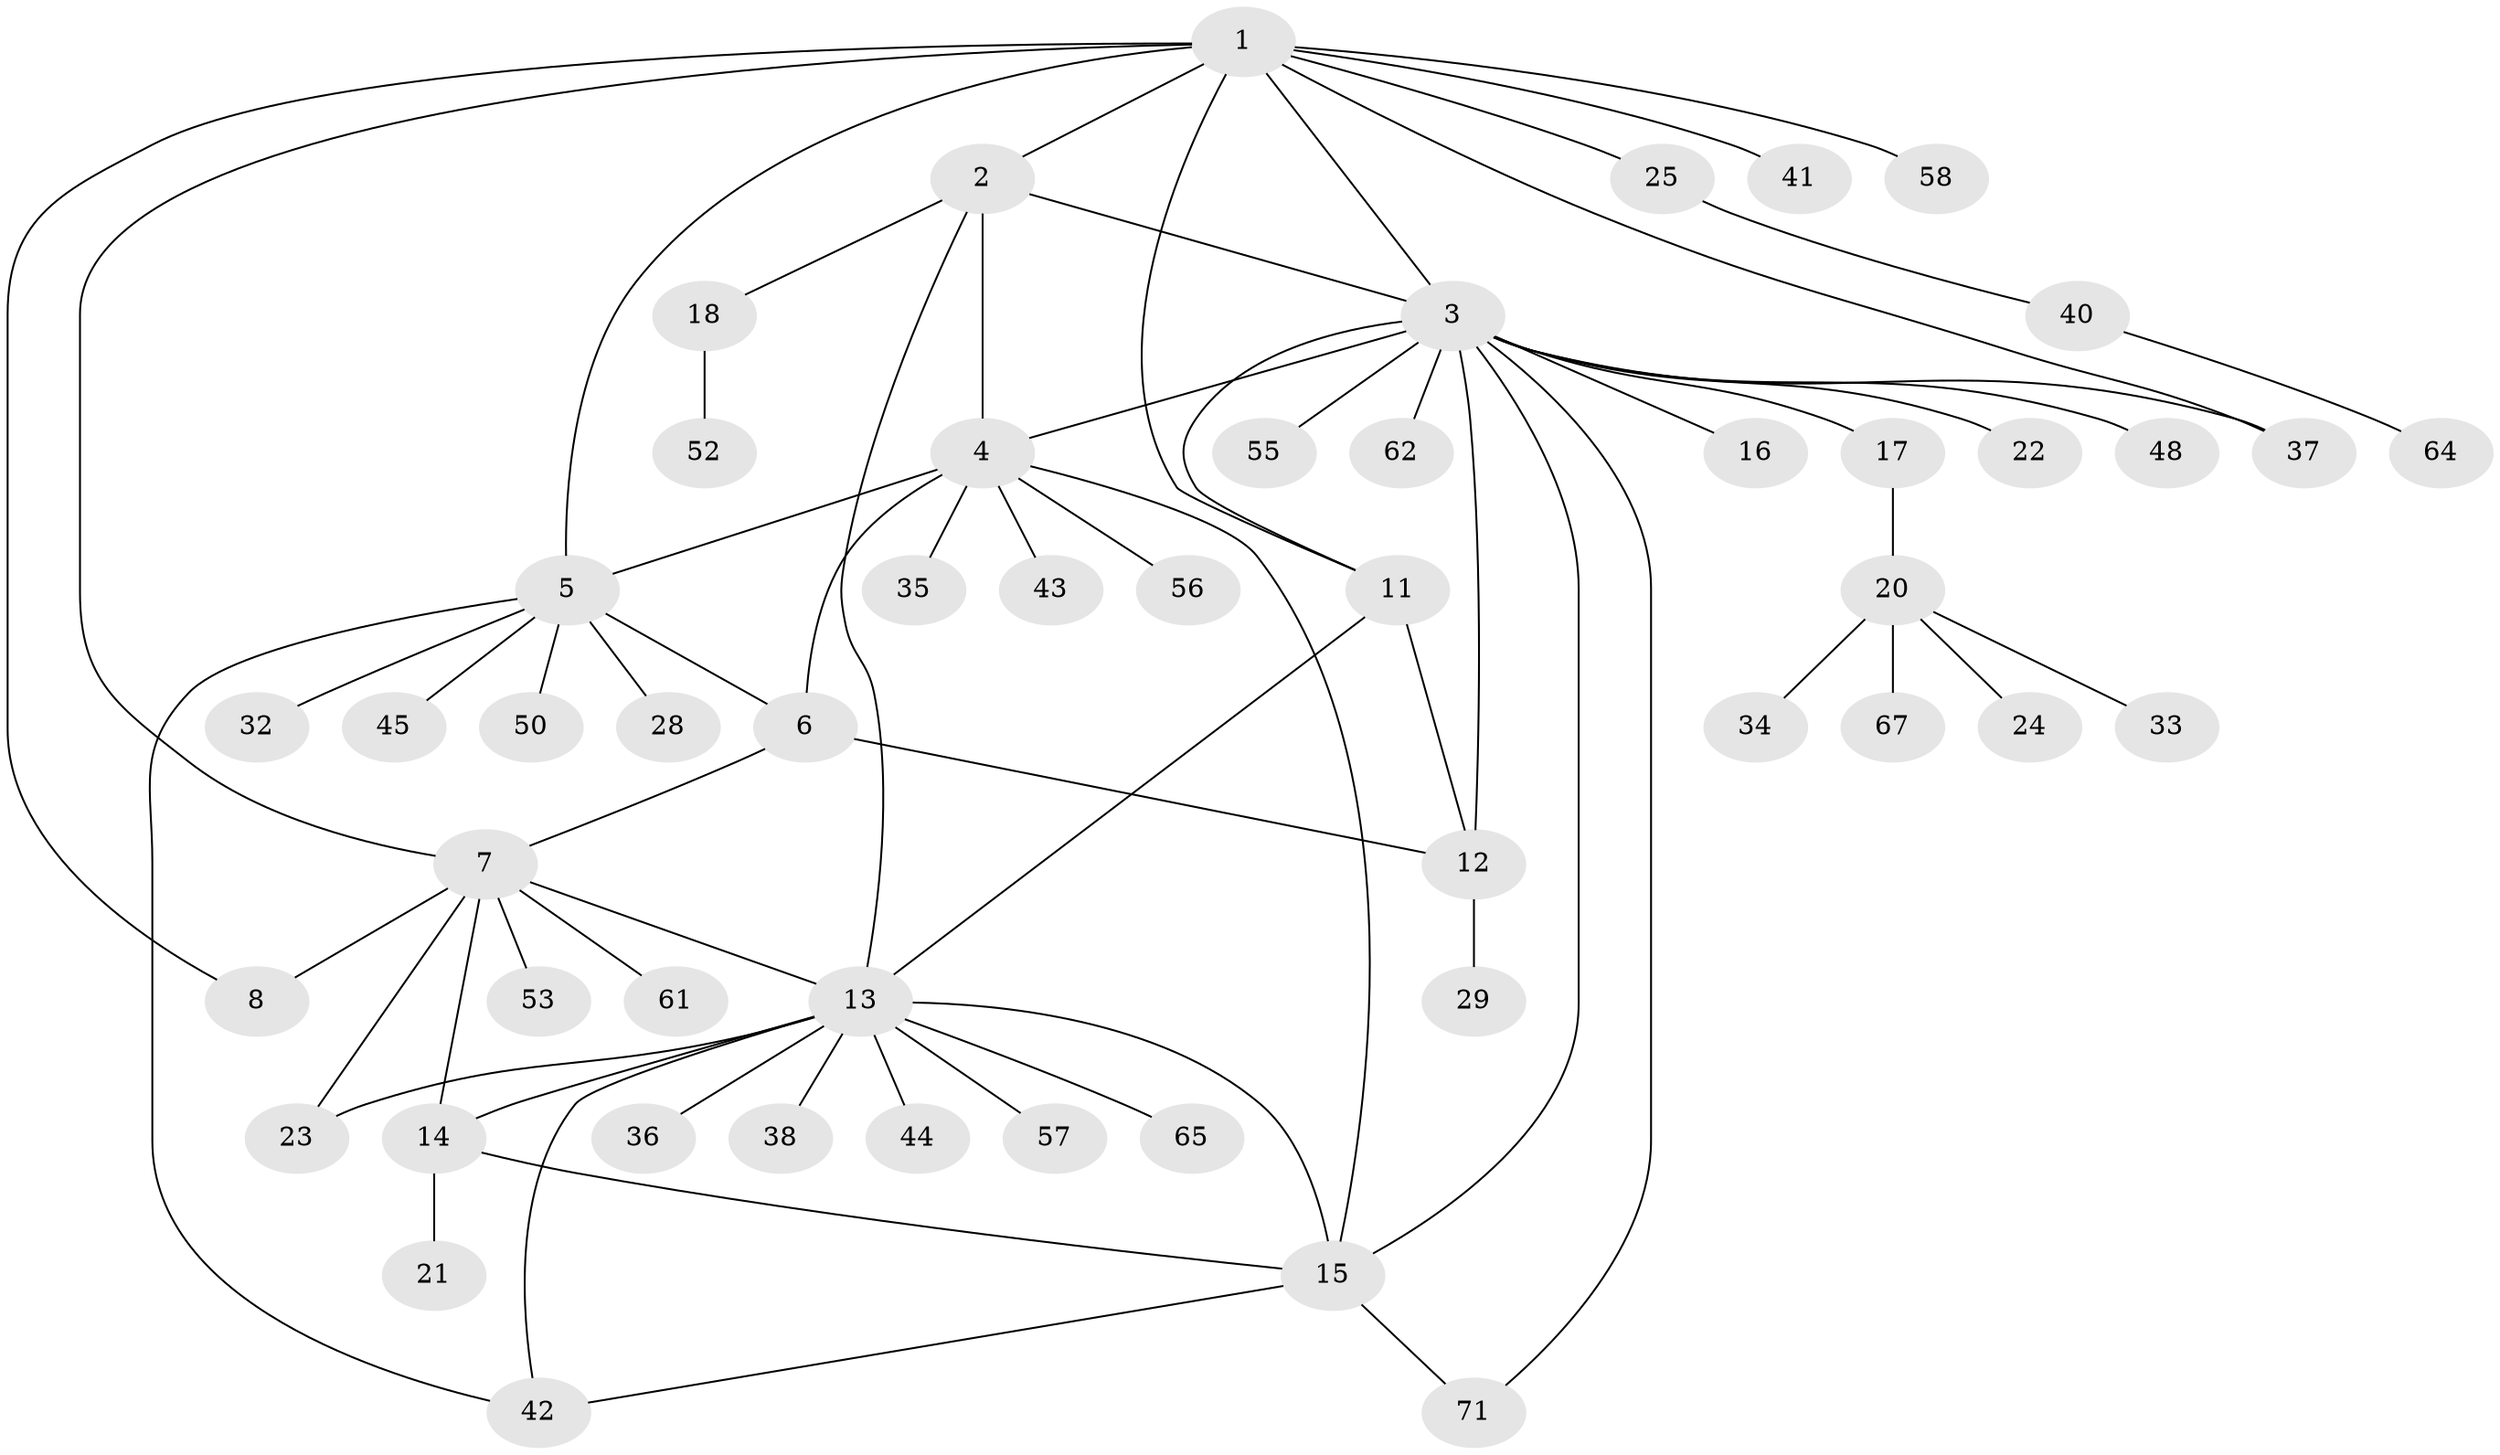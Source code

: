 // original degree distribution, {3: 0.07042253521126761, 5: 0.056338028169014086, 9: 0.028169014084507043, 8: 0.028169014084507043, 6: 0.028169014084507043, 2: 0.2112676056338028, 7: 0.028169014084507043, 4: 0.028169014084507043, 11: 0.014084507042253521, 1: 0.5070422535211268}
// Generated by graph-tools (version 1.1) at 2025/42/03/06/25 10:42:09]
// undirected, 51 vertices, 70 edges
graph export_dot {
graph [start="1"]
  node [color=gray90,style=filled];
  1 [super="+9"];
  2;
  3 [super="+10"];
  4 [super="+49"];
  5 [super="+27"];
  6 [super="+26"];
  7 [super="+69"];
  8;
  11 [super="+31"];
  12 [super="+19"];
  13 [super="+46"];
  14 [super="+70"];
  15 [super="+66"];
  16;
  17 [super="+39"];
  18 [super="+59"];
  20 [super="+47"];
  21;
  22;
  23;
  24 [super="+68"];
  25 [super="+30"];
  28;
  29 [super="+54"];
  32;
  33;
  34;
  35;
  36;
  37 [super="+60"];
  38;
  40;
  41;
  42 [super="+51"];
  43;
  44;
  45;
  48;
  50;
  52;
  53;
  55;
  56;
  57;
  58 [super="+63"];
  61;
  62;
  64;
  65;
  67;
  71;
  1 -- 2;
  1 -- 3;
  1 -- 37;
  1 -- 7;
  1 -- 8;
  1 -- 41;
  1 -- 11;
  1 -- 25;
  1 -- 58;
  1 -- 5;
  2 -- 3;
  2 -- 4;
  2 -- 13;
  2 -- 18;
  3 -- 22;
  3 -- 48;
  3 -- 55;
  3 -- 62;
  3 -- 71;
  3 -- 37;
  3 -- 16;
  3 -- 17;
  3 -- 11;
  3 -- 12;
  3 -- 15;
  3 -- 4;
  4 -- 5;
  4 -- 6;
  4 -- 15;
  4 -- 35;
  4 -- 43;
  4 -- 56;
  5 -- 6;
  5 -- 28;
  5 -- 45;
  5 -- 50;
  5 -- 32;
  5 -- 42;
  6 -- 7;
  6 -- 12;
  7 -- 8;
  7 -- 13;
  7 -- 23;
  7 -- 53;
  7 -- 61;
  7 -- 14;
  11 -- 12;
  11 -- 13;
  12 -- 29;
  13 -- 14;
  13 -- 15;
  13 -- 23;
  13 -- 36;
  13 -- 38;
  13 -- 44;
  13 -- 57;
  13 -- 65;
  13 -- 42;
  14 -- 15;
  14 -- 21;
  15 -- 42;
  15 -- 71;
  17 -- 20;
  18 -- 52;
  20 -- 24;
  20 -- 33;
  20 -- 34;
  20 -- 67;
  25 -- 40;
  40 -- 64;
}
